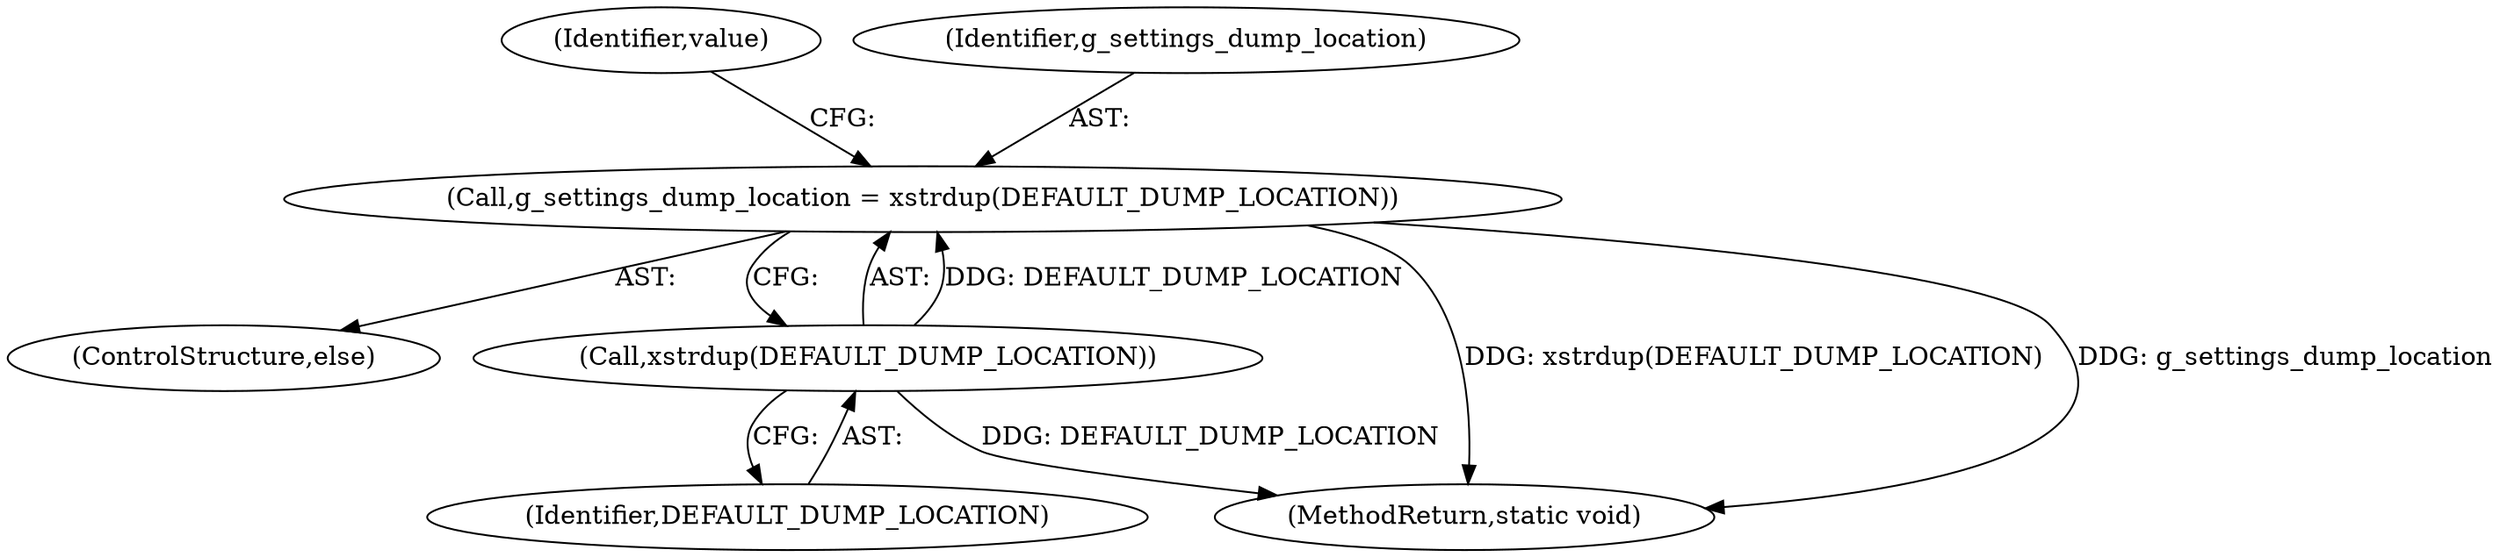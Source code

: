 digraph "0_abrt_8939398b82006ba1fec4ed491339fc075f43fc7c_2@API" {
"1000183" [label="(Call,g_settings_dump_location = xstrdup(DEFAULT_DUMP_LOCATION))"];
"1000185" [label="(Call,xstrdup(DEFAULT_DUMP_LOCATION))"];
"1000182" [label="(ControlStructure,else)"];
"1000188" [label="(Identifier,value)"];
"1000290" [label="(MethodReturn,static void)"];
"1000185" [label="(Call,xstrdup(DEFAULT_DUMP_LOCATION))"];
"1000186" [label="(Identifier,DEFAULT_DUMP_LOCATION)"];
"1000183" [label="(Call,g_settings_dump_location = xstrdup(DEFAULT_DUMP_LOCATION))"];
"1000184" [label="(Identifier,g_settings_dump_location)"];
"1000183" -> "1000182"  [label="AST: "];
"1000183" -> "1000185"  [label="CFG: "];
"1000184" -> "1000183"  [label="AST: "];
"1000185" -> "1000183"  [label="AST: "];
"1000188" -> "1000183"  [label="CFG: "];
"1000183" -> "1000290"  [label="DDG: xstrdup(DEFAULT_DUMP_LOCATION)"];
"1000183" -> "1000290"  [label="DDG: g_settings_dump_location"];
"1000185" -> "1000183"  [label="DDG: DEFAULT_DUMP_LOCATION"];
"1000185" -> "1000186"  [label="CFG: "];
"1000186" -> "1000185"  [label="AST: "];
"1000185" -> "1000290"  [label="DDG: DEFAULT_DUMP_LOCATION"];
}
